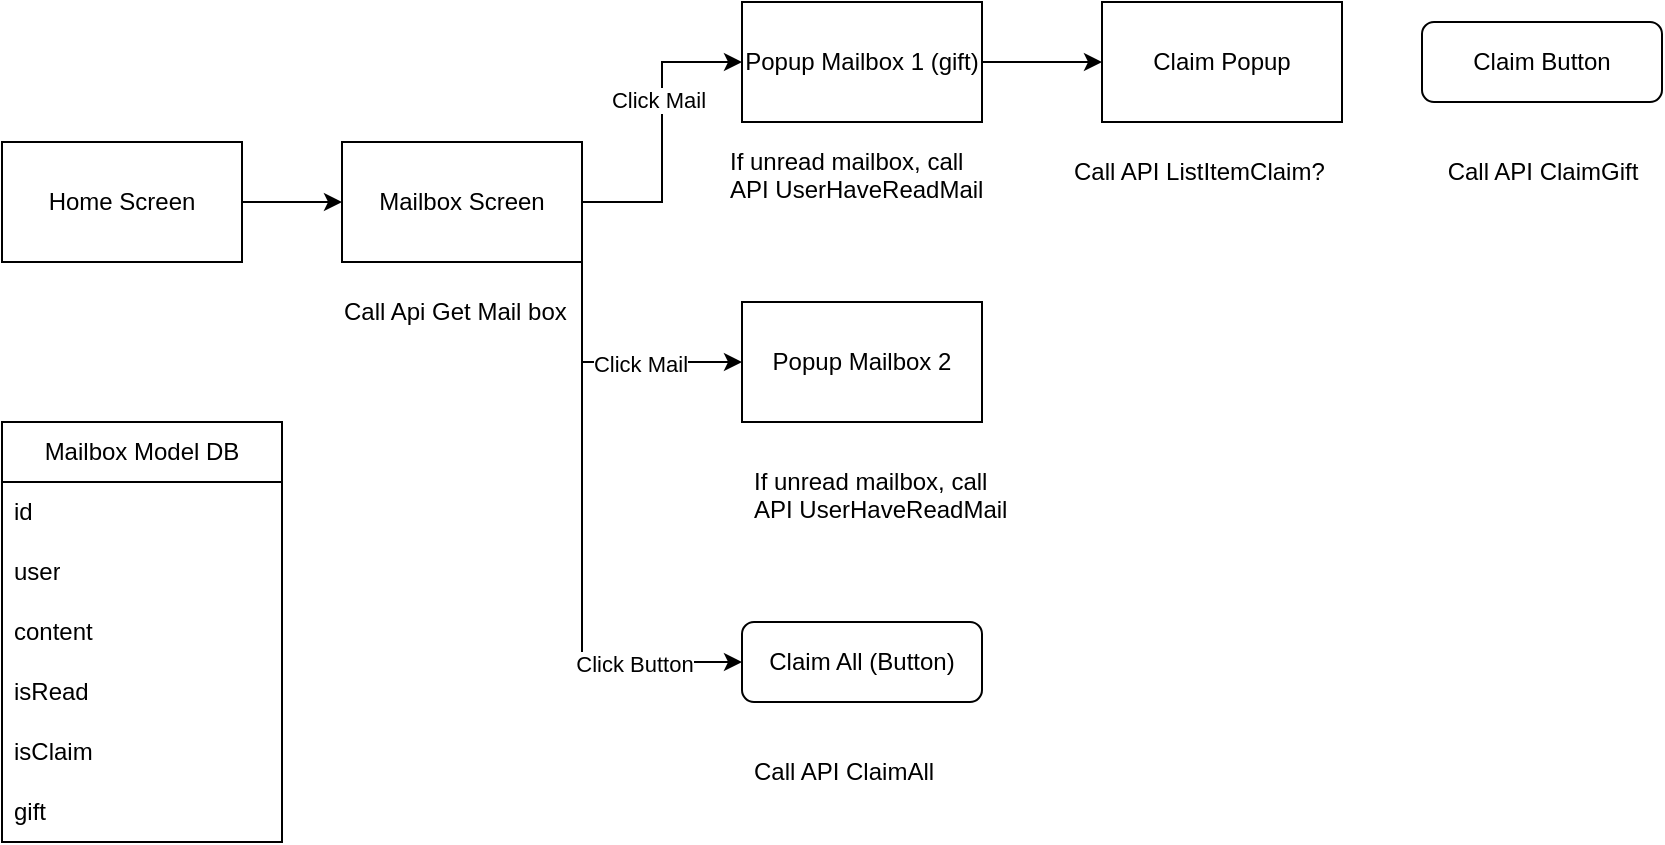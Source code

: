 <mxfile version="20.8.1" type="github">
  <diagram id="kgpKYQtTHZ0yAKxKKP6v" name="Page-1">
    <mxGraphModel dx="1026" dy="536" grid="1" gridSize="10" guides="1" tooltips="1" connect="1" arrows="1" fold="1" page="1" pageScale="1" pageWidth="850" pageHeight="1100" math="0" shadow="0">
      <root>
        <mxCell id="0" />
        <mxCell id="1" parent="0" />
        <mxCell id="Pklu7Gm3VZekunS7p_zU-2" value="Home Screen" style="rounded=0;whiteSpace=wrap;html=1;" vertex="1" parent="1">
          <mxGeometry x="40" y="100" width="120" height="60" as="geometry" />
        </mxCell>
        <mxCell id="Pklu7Gm3VZekunS7p_zU-15" style="edgeStyle=orthogonalEdgeStyle;rounded=0;orthogonalLoop=1;jettySize=auto;html=1;exitX=1;exitY=0.5;exitDx=0;exitDy=0;entryX=0;entryY=0.5;entryDx=0;entryDy=0;" edge="1" parent="1" source="Pklu7Gm3VZekunS7p_zU-3" target="Pklu7Gm3VZekunS7p_zU-4">
          <mxGeometry relative="1" as="geometry" />
        </mxCell>
        <mxCell id="Pklu7Gm3VZekunS7p_zU-20" value="Click Mail" style="edgeLabel;html=1;align=center;verticalAlign=middle;resizable=0;points=[];" vertex="1" connectable="0" parent="Pklu7Gm3VZekunS7p_zU-15">
          <mxGeometry x="0.213" y="2" relative="1" as="geometry">
            <mxPoint as="offset" />
          </mxGeometry>
        </mxCell>
        <mxCell id="Pklu7Gm3VZekunS7p_zU-16" style="edgeStyle=orthogonalEdgeStyle;rounded=0;orthogonalLoop=1;jettySize=auto;html=1;exitX=1;exitY=1;exitDx=0;exitDy=0;entryX=0;entryY=0.5;entryDx=0;entryDy=0;" edge="1" parent="1" source="Pklu7Gm3VZekunS7p_zU-3" target="Pklu7Gm3VZekunS7p_zU-5">
          <mxGeometry relative="1" as="geometry" />
        </mxCell>
        <mxCell id="Pklu7Gm3VZekunS7p_zU-32" value="Click Mail" style="edgeLabel;html=1;align=center;verticalAlign=middle;resizable=0;points=[];" vertex="1" connectable="0" parent="Pklu7Gm3VZekunS7p_zU-16">
          <mxGeometry x="0.215" relative="1" as="geometry">
            <mxPoint y="1" as="offset" />
          </mxGeometry>
        </mxCell>
        <mxCell id="Pklu7Gm3VZekunS7p_zU-17" style="edgeStyle=orthogonalEdgeStyle;rounded=0;orthogonalLoop=1;jettySize=auto;html=1;exitX=1;exitY=1;exitDx=0;exitDy=0;entryX=0;entryY=0.5;entryDx=0;entryDy=0;" edge="1" parent="1" source="Pklu7Gm3VZekunS7p_zU-3" target="Pklu7Gm3VZekunS7p_zU-10">
          <mxGeometry relative="1" as="geometry" />
        </mxCell>
        <mxCell id="Pklu7Gm3VZekunS7p_zU-33" value="Click Button" style="edgeLabel;html=1;align=center;verticalAlign=middle;resizable=0;points=[];" vertex="1" connectable="0" parent="Pklu7Gm3VZekunS7p_zU-17">
          <mxGeometry x="0.615" relative="1" as="geometry">
            <mxPoint y="1" as="offset" />
          </mxGeometry>
        </mxCell>
        <mxCell id="Pklu7Gm3VZekunS7p_zU-3" value="Mailbox Screen" style="rounded=0;whiteSpace=wrap;html=1;" vertex="1" parent="1">
          <mxGeometry x="210" y="100" width="120" height="60" as="geometry" />
        </mxCell>
        <mxCell id="Pklu7Gm3VZekunS7p_zU-19" style="edgeStyle=orthogonalEdgeStyle;rounded=0;orthogonalLoop=1;jettySize=auto;html=1;exitX=1;exitY=0.5;exitDx=0;exitDy=0;entryX=0;entryY=0.5;entryDx=0;entryDy=0;" edge="1" parent="1" source="Pklu7Gm3VZekunS7p_zU-4" target="Pklu7Gm3VZekunS7p_zU-6">
          <mxGeometry relative="1" as="geometry" />
        </mxCell>
        <mxCell id="Pklu7Gm3VZekunS7p_zU-4" value="Popup Mailbox 1 (gift)" style="whiteSpace=wrap;html=1;" vertex="1" parent="1">
          <mxGeometry x="410" y="30" width="120" height="60" as="geometry" />
        </mxCell>
        <mxCell id="Pklu7Gm3VZekunS7p_zU-5" value="Popup Mailbox 2" style="whiteSpace=wrap;html=1;" vertex="1" parent="1">
          <mxGeometry x="410" y="180" width="120" height="60" as="geometry" />
        </mxCell>
        <mxCell id="Pklu7Gm3VZekunS7p_zU-6" value="Claim Popup" style="whiteSpace=wrap;html=1;" vertex="1" parent="1">
          <mxGeometry x="590" y="30" width="120" height="60" as="geometry" />
        </mxCell>
        <mxCell id="Pklu7Gm3VZekunS7p_zU-8" value="Call Api Get Mail box&amp;nbsp;" style="text;strokeColor=none;fillColor=none;align=left;verticalAlign=middle;spacingLeft=4;spacingRight=4;overflow=hidden;points=[[0,0.5],[1,0.5]];portConstraint=eastwest;rotatable=0;whiteSpace=wrap;html=1;" vertex="1" parent="1">
          <mxGeometry x="205" y="170" width="130" height="30" as="geometry" />
        </mxCell>
        <mxCell id="Pklu7Gm3VZekunS7p_zU-9" value="If unread mailbox, call API UserHaveReadMail" style="text;strokeColor=none;fillColor=none;align=left;verticalAlign=middle;spacingLeft=4;spacingRight=4;overflow=hidden;points=[[0,0.5],[1,0.5]];portConstraint=eastwest;rotatable=0;whiteSpace=wrap;html=1;" vertex="1" parent="1">
          <mxGeometry x="397.5" y="100" width="145" height="30" as="geometry" />
        </mxCell>
        <mxCell id="Pklu7Gm3VZekunS7p_zU-10" value="Claim All (Button)" style="rounded=1;whiteSpace=wrap;html=1;" vertex="1" parent="1">
          <mxGeometry x="410" y="340" width="120" height="40" as="geometry" />
        </mxCell>
        <mxCell id="Pklu7Gm3VZekunS7p_zU-11" value="If unread mailbox, call API UserHaveReadMail" style="text;strokeColor=none;fillColor=none;align=left;verticalAlign=middle;spacingLeft=4;spacingRight=4;overflow=hidden;points=[[0,0.5],[1,0.5]];portConstraint=eastwest;rotatable=0;whiteSpace=wrap;html=1;" vertex="1" parent="1">
          <mxGeometry x="410" y="260" width="145" height="30" as="geometry" />
        </mxCell>
        <mxCell id="Pklu7Gm3VZekunS7p_zU-12" value="Call API ClaimAll" style="text;strokeColor=none;fillColor=none;align=left;verticalAlign=middle;spacingLeft=4;spacingRight=4;overflow=hidden;points=[[0,0.5],[1,0.5]];portConstraint=eastwest;rotatable=0;whiteSpace=wrap;html=1;" vertex="1" parent="1">
          <mxGeometry x="410" y="400" width="145" height="30" as="geometry" />
        </mxCell>
        <mxCell id="Pklu7Gm3VZekunS7p_zU-13" value="Call API ListItemClaim?" style="text;strokeColor=none;fillColor=none;align=left;verticalAlign=middle;spacingLeft=4;spacingRight=4;overflow=hidden;points=[[0,0.5],[1,0.5]];portConstraint=eastwest;rotatable=0;whiteSpace=wrap;html=1;" vertex="1" parent="1">
          <mxGeometry x="570" y="100" width="145" height="30" as="geometry" />
        </mxCell>
        <mxCell id="Pklu7Gm3VZekunS7p_zU-14" value="" style="endArrow=classic;html=1;rounded=0;exitX=1;exitY=0.5;exitDx=0;exitDy=0;entryX=0;entryY=0.5;entryDx=0;entryDy=0;" edge="1" parent="1" source="Pklu7Gm3VZekunS7p_zU-2" target="Pklu7Gm3VZekunS7p_zU-3">
          <mxGeometry width="50" height="50" relative="1" as="geometry">
            <mxPoint x="170" y="140" as="sourcePoint" />
            <mxPoint x="250" y="130" as="targetPoint" />
          </mxGeometry>
        </mxCell>
        <mxCell id="Pklu7Gm3VZekunS7p_zU-25" value="Mailbox Model DB" style="swimlane;fontStyle=0;childLayout=stackLayout;horizontal=1;startSize=30;horizontalStack=0;resizeParent=1;resizeParentMax=0;resizeLast=0;collapsible=1;marginBottom=0;whiteSpace=wrap;html=1;" vertex="1" parent="1">
          <mxGeometry x="40" y="240" width="140" height="210" as="geometry" />
        </mxCell>
        <mxCell id="Pklu7Gm3VZekunS7p_zU-26" value="id&amp;nbsp;" style="text;strokeColor=none;fillColor=none;align=left;verticalAlign=middle;spacingLeft=4;spacingRight=4;overflow=hidden;points=[[0,0.5],[1,0.5]];portConstraint=eastwest;rotatable=0;whiteSpace=wrap;html=1;" vertex="1" parent="Pklu7Gm3VZekunS7p_zU-25">
          <mxGeometry y="30" width="140" height="30" as="geometry" />
        </mxCell>
        <mxCell id="Pklu7Gm3VZekunS7p_zU-27" value="user" style="text;strokeColor=none;fillColor=none;align=left;verticalAlign=middle;spacingLeft=4;spacingRight=4;overflow=hidden;points=[[0,0.5],[1,0.5]];portConstraint=eastwest;rotatable=0;whiteSpace=wrap;html=1;" vertex="1" parent="Pklu7Gm3VZekunS7p_zU-25">
          <mxGeometry y="60" width="140" height="30" as="geometry" />
        </mxCell>
        <mxCell id="Pklu7Gm3VZekunS7p_zU-28" value="content&amp;nbsp;" style="text;strokeColor=none;fillColor=none;align=left;verticalAlign=middle;spacingLeft=4;spacingRight=4;overflow=hidden;points=[[0,0.5],[1,0.5]];portConstraint=eastwest;rotatable=0;whiteSpace=wrap;html=1;" vertex="1" parent="Pklu7Gm3VZekunS7p_zU-25">
          <mxGeometry y="90" width="140" height="30" as="geometry" />
        </mxCell>
        <mxCell id="Pklu7Gm3VZekunS7p_zU-31" value="isRead&lt;br&gt;" style="text;strokeColor=none;fillColor=none;align=left;verticalAlign=middle;spacingLeft=4;spacingRight=4;overflow=hidden;points=[[0,0.5],[1,0.5]];portConstraint=eastwest;rotatable=0;whiteSpace=wrap;html=1;" vertex="1" parent="Pklu7Gm3VZekunS7p_zU-25">
          <mxGeometry y="120" width="140" height="30" as="geometry" />
        </mxCell>
        <mxCell id="Pklu7Gm3VZekunS7p_zU-30" value="isClaim" style="text;strokeColor=none;fillColor=none;align=left;verticalAlign=middle;spacingLeft=4;spacingRight=4;overflow=hidden;points=[[0,0.5],[1,0.5]];portConstraint=eastwest;rotatable=0;whiteSpace=wrap;html=1;" vertex="1" parent="Pklu7Gm3VZekunS7p_zU-25">
          <mxGeometry y="150" width="140" height="30" as="geometry" />
        </mxCell>
        <mxCell id="Pklu7Gm3VZekunS7p_zU-34" value="gift" style="text;strokeColor=none;fillColor=none;align=left;verticalAlign=middle;spacingLeft=4;spacingRight=4;overflow=hidden;points=[[0,0.5],[1,0.5]];portConstraint=eastwest;rotatable=0;whiteSpace=wrap;html=1;" vertex="1" parent="Pklu7Gm3VZekunS7p_zU-25">
          <mxGeometry y="180" width="140" height="30" as="geometry" />
        </mxCell>
        <mxCell id="Pklu7Gm3VZekunS7p_zU-37" value="Claim Button" style="rounded=1;whiteSpace=wrap;html=1;" vertex="1" parent="1">
          <mxGeometry x="750" y="40" width="120" height="40" as="geometry" />
        </mxCell>
        <mxCell id="Pklu7Gm3VZekunS7p_zU-40" value="Call API ClaimGift" style="text;html=1;align=center;verticalAlign=middle;resizable=0;points=[];autosize=1;strokeColor=none;fillColor=none;" vertex="1" parent="1">
          <mxGeometry x="750" y="100" width="120" height="30" as="geometry" />
        </mxCell>
      </root>
    </mxGraphModel>
  </diagram>
</mxfile>
